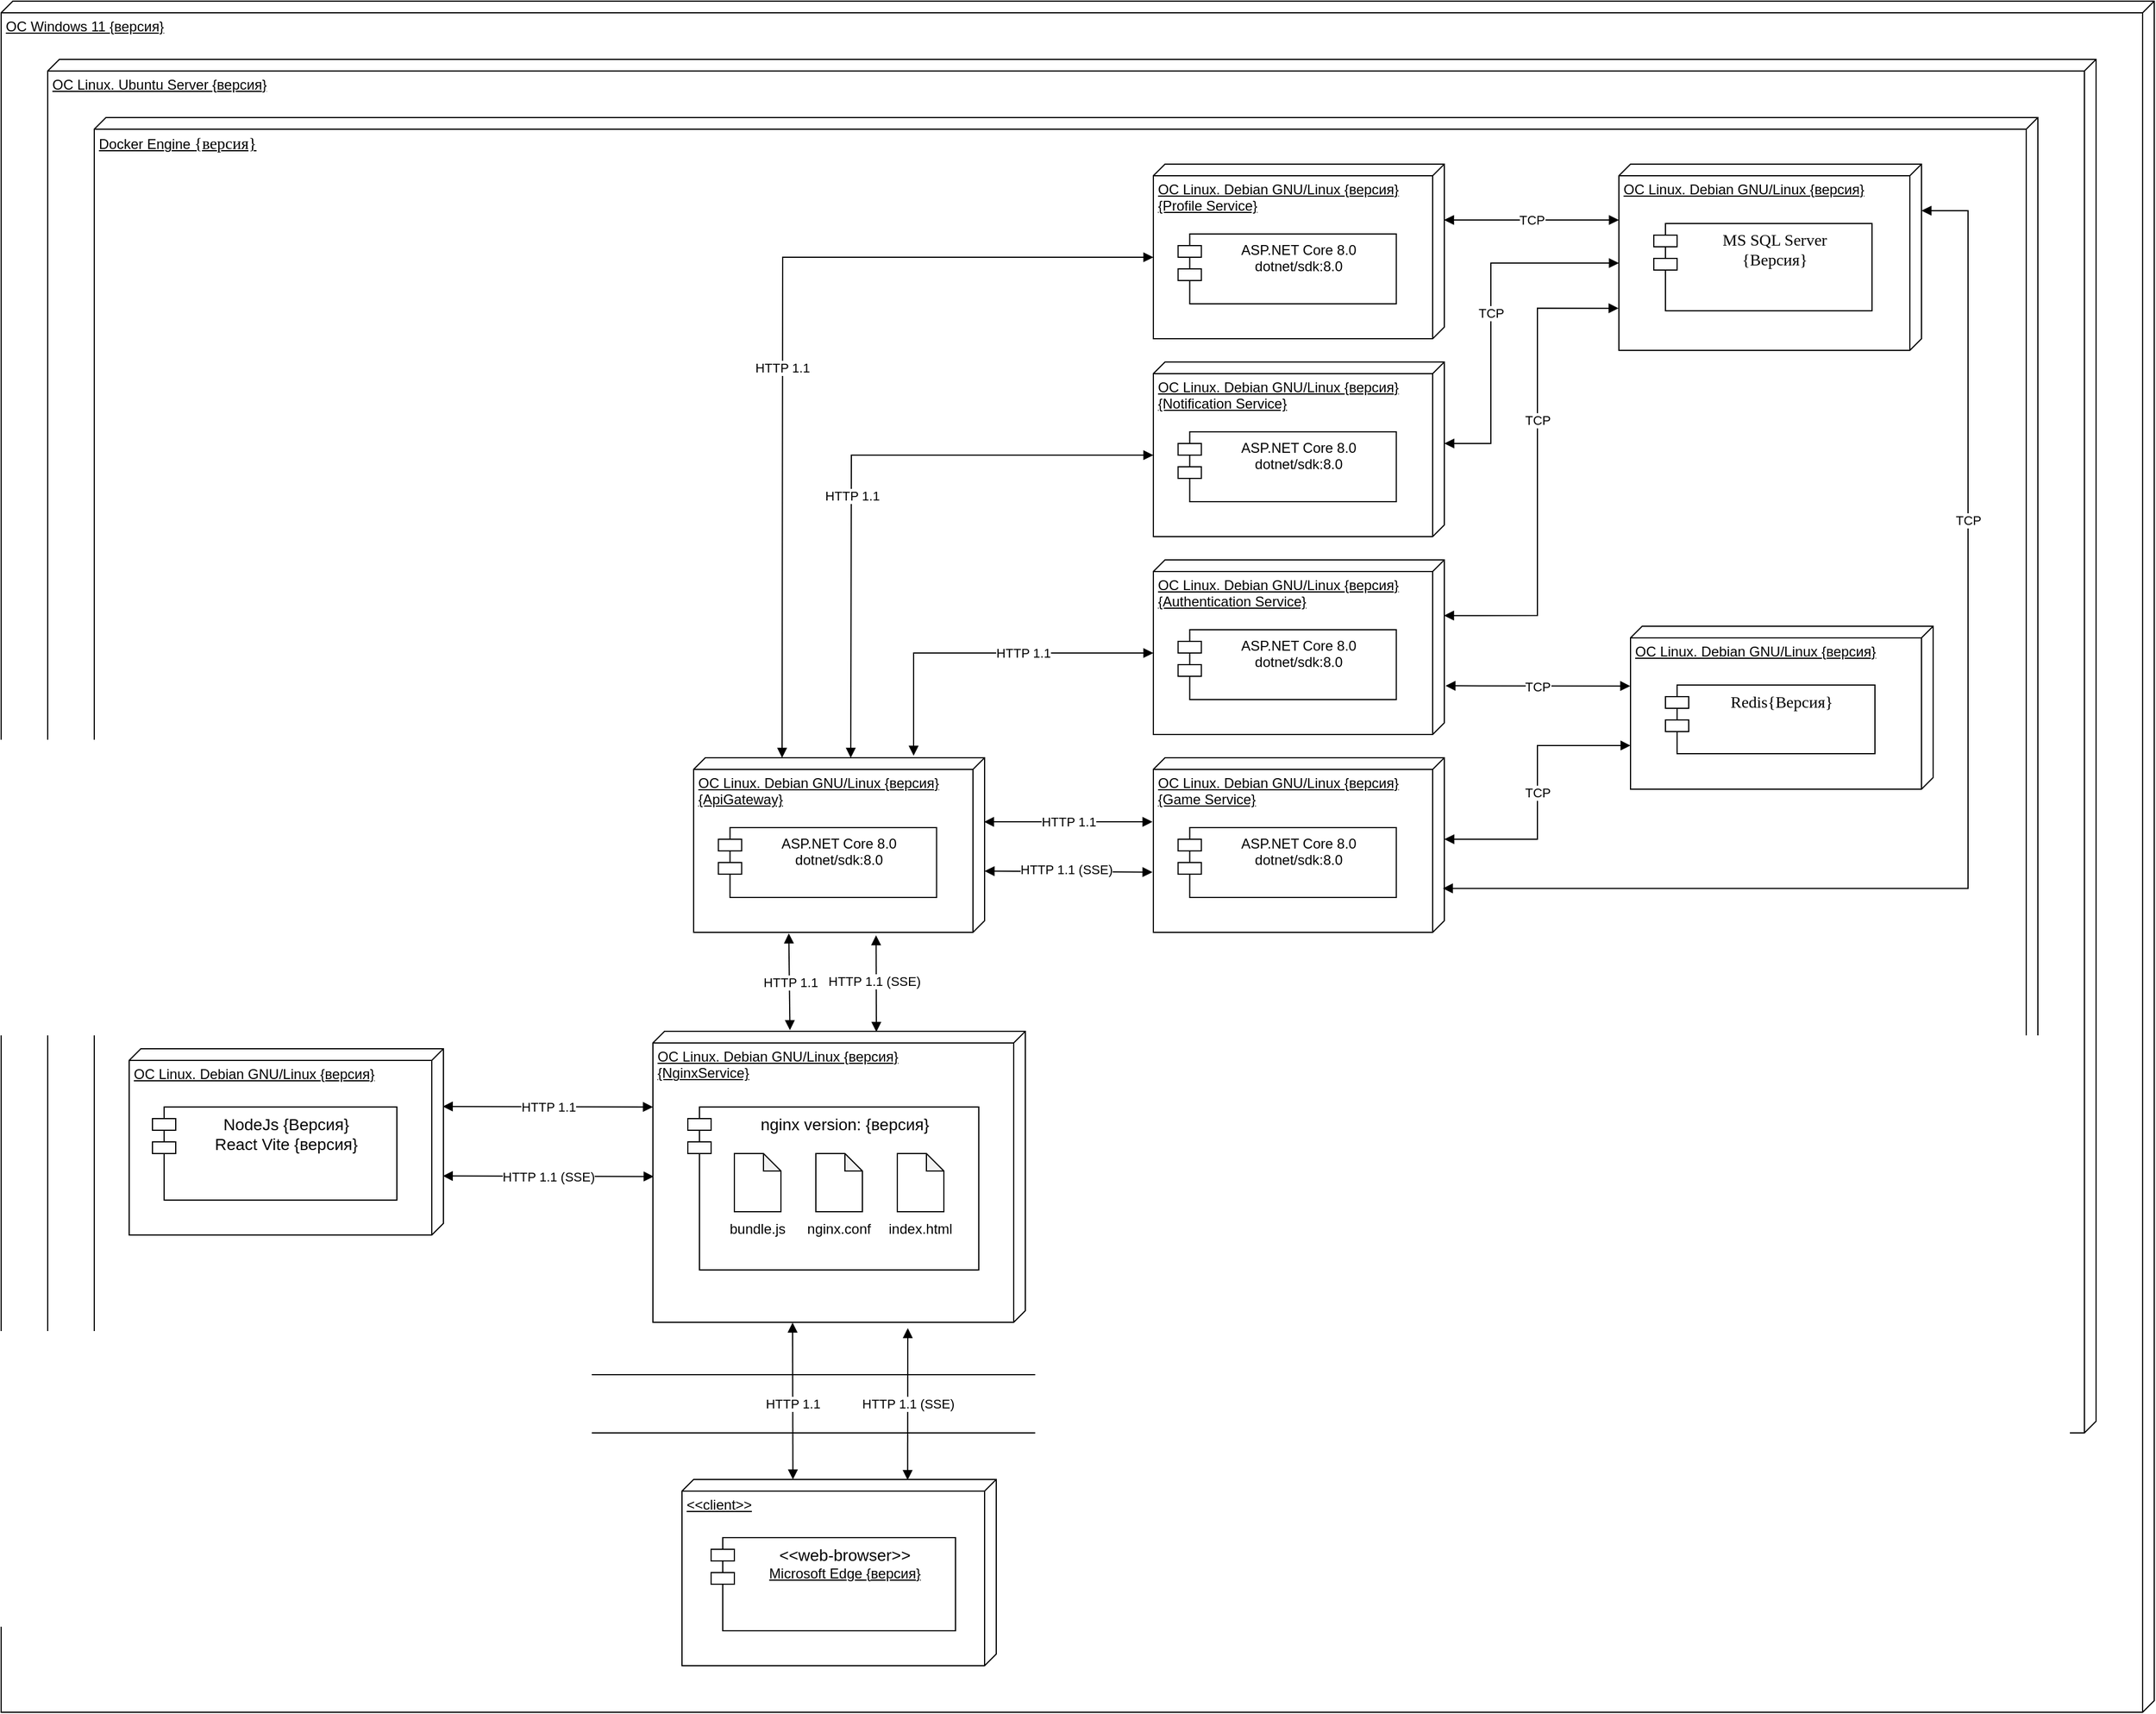 <mxfile version="25.0.3">
  <diagram name="Page-1" id="-ow4DpQ6KdscyZ0m3crN">
    <mxGraphModel dx="4990" dy="1140" grid="1" gridSize="10" guides="1" tooltips="1" connect="1" arrows="1" fold="1" page="1" pageScale="1" pageWidth="850" pageHeight="1100" math="0" shadow="0">
      <root>
        <mxCell id="0" />
        <mxCell id="1" parent="0" />
        <mxCell id="ckAOM5WRGEyRrlcUhF3o-15" value="&lt;div&gt;OC Windows 11 {версия}&lt;/div&gt;" style="verticalAlign=top;align=left;spacingTop=8;spacingLeft=2;spacingRight=12;shape=cube;size=10;direction=south;fontStyle=4;html=1;whiteSpace=wrap;" vertex="1" parent="1">
          <mxGeometry x="-1180" y="1270" width="1850" height="1470" as="geometry" />
        </mxCell>
        <mxCell id="ckAOM5WRGEyRrlcUhF3o-13" value="ОС Linux. Ubuntu Server {версия}&lt;div&gt;&lt;br&gt;&lt;/div&gt;" style="verticalAlign=top;align=left;spacingTop=8;spacingLeft=2;spacingRight=12;shape=cube;size=10;direction=south;fontStyle=4;html=1;whiteSpace=wrap;" vertex="1" parent="1">
          <mxGeometry x="-1140" y="1320" width="1760" height="1180" as="geometry" />
        </mxCell>
        <mxCell id="ckAOM5WRGEyRrlcUhF3o-14" value="&lt;div&gt;Docker Engine&amp;nbsp;&lt;span style=&quot;font-family: &amp;quot;Times New Roman&amp;quot;; font-size: 14px; text-align: center; background-color: initial;&quot;&gt;{версия}&lt;/span&gt;&lt;/div&gt;" style="verticalAlign=top;align=left;spacingTop=8;spacingLeft=2;spacingRight=12;shape=cube;size=10;direction=south;fontStyle=4;html=1;whiteSpace=wrap;" vertex="1" parent="1">
          <mxGeometry x="-1100" y="1370" width="1670" height="1080" as="geometry" />
        </mxCell>
        <mxCell id="ckAOM5WRGEyRrlcUhF3o-2" value="ОС Linux. Debian GNU/Linux {версия}&lt;div&gt;{NginxService}&lt;/div&gt;" style="verticalAlign=top;align=left;spacingTop=8;spacingLeft=2;spacingRight=12;shape=cube;size=10;direction=south;fontStyle=4;html=1;whiteSpace=wrap;" vertex="1" parent="1">
          <mxGeometry x="-620" y="2155" width="320" height="250" as="geometry" />
        </mxCell>
        <mxCell id="ckAOM5WRGEyRrlcUhF3o-3" value="&lt;div&gt;&lt;span style=&quot;font-size: 14px;&quot;&gt;&lt;font face=&quot;Helvetica&quot;&gt;nginx version: {версия}&lt;/font&gt;&lt;/span&gt;&lt;/div&gt;" style="shape=module;align=left;spacingLeft=20;align=center;verticalAlign=top;whiteSpace=wrap;html=1;" vertex="1" parent="1">
          <mxGeometry x="-590" y="2220" width="250" height="140" as="geometry" />
        </mxCell>
        <mxCell id="ckAOM5WRGEyRrlcUhF3o-12" value="" style="group" vertex="1" connectable="0" parent="1">
          <mxGeometry x="-560" y="2260" width="200" height="80" as="geometry" />
        </mxCell>
        <mxCell id="ckAOM5WRGEyRrlcUhF3o-4" value="" style="shape=note;whiteSpace=wrap;html=1;backgroundOutline=1;darkOpacity=0.05;size=15;" vertex="1" parent="ckAOM5WRGEyRrlcUhF3o-12">
          <mxGeometry x="150" width="40" height="50" as="geometry" />
        </mxCell>
        <mxCell id="ckAOM5WRGEyRrlcUhF3o-5" value="index.html" style="text;html=1;align=center;verticalAlign=middle;whiteSpace=wrap;rounded=0;" vertex="1" parent="ckAOM5WRGEyRrlcUhF3o-12">
          <mxGeometry x="140" y="50" width="60" height="30" as="geometry" />
        </mxCell>
        <mxCell id="ckAOM5WRGEyRrlcUhF3o-8" value="" style="shape=note;whiteSpace=wrap;html=1;backgroundOutline=1;darkOpacity=0.05;size=15;" vertex="1" parent="ckAOM5WRGEyRrlcUhF3o-12">
          <mxGeometry x="80" width="40" height="50" as="geometry" />
        </mxCell>
        <mxCell id="ckAOM5WRGEyRrlcUhF3o-9" value="nginx.conf" style="text;html=1;align=center;verticalAlign=middle;whiteSpace=wrap;rounded=0;" vertex="1" parent="ckAOM5WRGEyRrlcUhF3o-12">
          <mxGeometry x="70" y="50" width="60" height="30" as="geometry" />
        </mxCell>
        <mxCell id="ckAOM5WRGEyRrlcUhF3o-10" value="" style="shape=note;whiteSpace=wrap;html=1;backgroundOutline=1;darkOpacity=0.05;size=15;" vertex="1" parent="ckAOM5WRGEyRrlcUhF3o-12">
          <mxGeometry x="10" width="40" height="50" as="geometry" />
        </mxCell>
        <mxCell id="ckAOM5WRGEyRrlcUhF3o-11" value="bundle.js" style="text;html=1;align=center;verticalAlign=middle;whiteSpace=wrap;rounded=0;" vertex="1" parent="ckAOM5WRGEyRrlcUhF3o-12">
          <mxGeometry y="50" width="60" height="30" as="geometry" />
        </mxCell>
        <mxCell id="ckAOM5WRGEyRrlcUhF3o-16" value="ОС Linux. Debian GNU/Linux {версия}&lt;div&gt;&lt;br&gt;&lt;/div&gt;" style="verticalAlign=top;align=left;spacingTop=8;spacingLeft=2;spacingRight=12;shape=cube;size=10;direction=south;fontStyle=4;html=1;whiteSpace=wrap;" vertex="1" parent="1">
          <mxGeometry x="-1070" y="2170" width="270" height="160" as="geometry" />
        </mxCell>
        <mxCell id="ckAOM5WRGEyRrlcUhF3o-17" value="&lt;span style=&quot;font-size: 14px;&quot;&gt;NodeJs {Версия}&lt;/span&gt;&lt;div&gt;&lt;span style=&quot;font-size: 14px;&quot;&gt;React Vite {версия}&lt;/span&gt;&lt;/div&gt;" style="shape=module;align=left;spacingLeft=20;align=center;verticalAlign=top;whiteSpace=wrap;html=1;" vertex="1" parent="1">
          <mxGeometry x="-1050" y="2220" width="210" height="80" as="geometry" />
        </mxCell>
        <mxCell id="ckAOM5WRGEyRrlcUhF3o-20" value="" style="endArrow=block;html=1;rounded=0;exitX=0.31;exitY=0.002;exitDx=0;exitDy=0;exitPerimeter=0;startArrow=block;startFill=1;endFill=1;" edge="1" parent="1" source="ckAOM5WRGEyRrlcUhF3o-16">
          <mxGeometry relative="1" as="geometry">
            <mxPoint x="-780" y="2220" as="sourcePoint" />
            <mxPoint x="-620" y="2220" as="targetPoint" />
          </mxGeometry>
        </mxCell>
        <mxCell id="ckAOM5WRGEyRrlcUhF3o-21" value="HTTP 1.1" style="edgeLabel;resizable=0;html=1;;align=center;verticalAlign=middle;" connectable="0" vertex="1" parent="ckAOM5WRGEyRrlcUhF3o-20">
          <mxGeometry relative="1" as="geometry" />
        </mxCell>
        <mxCell id="ckAOM5WRGEyRrlcUhF3o-25" value="" style="endArrow=block;html=1;rounded=0;exitX=0.683;exitY=0.002;exitDx=0;exitDy=0;exitPerimeter=0;entryX=0.499;entryY=0.998;entryDx=0;entryDy=0;entryPerimeter=0;startArrow=block;startFill=1;endFill=1;" edge="1" parent="1" source="ckAOM5WRGEyRrlcUhF3o-16" target="ckAOM5WRGEyRrlcUhF3o-2">
          <mxGeometry relative="1" as="geometry">
            <mxPoint x="-790" y="2280" as="sourcePoint" />
            <mxPoint x="-640" y="2280" as="targetPoint" />
          </mxGeometry>
        </mxCell>
        <mxCell id="ckAOM5WRGEyRrlcUhF3o-26" value="HTTP 1.1 (SSE)" style="edgeLabel;resizable=0;html=1;;align=center;verticalAlign=middle;" connectable="0" vertex="1" parent="ckAOM5WRGEyRrlcUhF3o-25">
          <mxGeometry relative="1" as="geometry" />
        </mxCell>
        <mxCell id="ckAOM5WRGEyRrlcUhF3o-27" value="&lt;div&gt;&amp;lt;&amp;lt;client&amp;gt;&amp;gt;&lt;/div&gt;" style="verticalAlign=top;align=left;spacingTop=8;spacingLeft=2;spacingRight=12;shape=cube;size=10;direction=south;fontStyle=4;html=1;whiteSpace=wrap;" vertex="1" parent="1">
          <mxGeometry x="-595" y="2540" width="270" height="160" as="geometry" />
        </mxCell>
        <mxCell id="ckAOM5WRGEyRrlcUhF3o-28" value="&lt;span style=&quot;font-size: 14px;&quot;&gt;&amp;lt;&amp;lt;web-browser&amp;gt;&amp;gt;&lt;/span&gt;&lt;div&gt;&lt;span style=&quot;text-align: left; text-decoration-line: underline;&quot;&gt;Microsoft Edge {версия}&lt;/span&gt;&lt;/div&gt;" style="shape=module;align=left;spacingLeft=20;align=center;verticalAlign=top;whiteSpace=wrap;html=1;" vertex="1" parent="1">
          <mxGeometry x="-570" y="2590" width="210" height="80" as="geometry" />
        </mxCell>
        <mxCell id="ckAOM5WRGEyRrlcUhF3o-29" value="" style="endArrow=block;html=1;rounded=0;startArrow=block;startFill=1;endFill=1;entryX=0.003;entryY=0.282;entryDx=0;entryDy=0;entryPerimeter=0;" edge="1" parent="1" target="ckAOM5WRGEyRrlcUhF3o-27">
          <mxGeometry relative="1" as="geometry">
            <mxPoint x="-401" y="2410" as="sourcePoint" />
            <mxPoint x="-470" y="2470" as="targetPoint" />
          </mxGeometry>
        </mxCell>
        <mxCell id="ckAOM5WRGEyRrlcUhF3o-30" value="HTTP 1.1 (SSE)" style="edgeLabel;resizable=0;html=1;;align=center;verticalAlign=middle;" connectable="0" vertex="1" parent="ckAOM5WRGEyRrlcUhF3o-29">
          <mxGeometry relative="1" as="geometry" />
        </mxCell>
        <mxCell id="ckAOM5WRGEyRrlcUhF3o-31" value="" style="endArrow=block;html=1;rounded=0;exitX=1.001;exitY=0.625;exitDx=0;exitDy=0;exitPerimeter=0;startArrow=block;startFill=1;endFill=1;entryX=0;entryY=0.647;entryDx=0;entryDy=0;entryPerimeter=0;" edge="1" parent="1" source="ckAOM5WRGEyRrlcUhF3o-2" target="ckAOM5WRGEyRrlcUhF3o-27">
          <mxGeometry relative="1" as="geometry">
            <mxPoint x="-791" y="2230" as="sourcePoint" />
            <mxPoint x="-610" y="2230" as="targetPoint" />
          </mxGeometry>
        </mxCell>
        <mxCell id="ckAOM5WRGEyRrlcUhF3o-32" value="HTTP 1.1" style="edgeLabel;resizable=0;html=1;;align=center;verticalAlign=middle;" connectable="0" vertex="1" parent="ckAOM5WRGEyRrlcUhF3o-31">
          <mxGeometry relative="1" as="geometry">
            <mxPoint y="2" as="offset" />
          </mxGeometry>
        </mxCell>
        <mxCell id="ckAOM5WRGEyRrlcUhF3o-37" value="ОС Linux. Debian GNU/Linux {версия}&lt;div&gt;{ApiGateway}&lt;/div&gt;" style="verticalAlign=top;align=left;spacingTop=8;spacingLeft=2;spacingRight=12;shape=cube;size=10;direction=south;fontStyle=4;html=1;whiteSpace=wrap;" vertex="1" parent="1">
          <mxGeometry x="-585" y="1920" width="250" height="150" as="geometry" />
        </mxCell>
        <mxCell id="ckAOM5WRGEyRrlcUhF3o-38" value="ASP.NET Core 8.0&lt;div&gt;dotnet/sdk:8.0&lt;/div&gt;" style="shape=module;align=left;spacingLeft=20;align=center;verticalAlign=top;whiteSpace=wrap;html=1;" vertex="1" parent="1">
          <mxGeometry x="-563.75" y="1980" width="187.5" height="60" as="geometry" />
        </mxCell>
        <mxCell id="ckAOM5WRGEyRrlcUhF3o-48" value="" style="endArrow=block;html=1;rounded=0;exitX=1.006;exitY=0.673;exitDx=0;exitDy=0;exitPerimeter=0;startArrow=block;startFill=1;endFill=1;entryX=-0.004;entryY=0.632;entryDx=0;entryDy=0;entryPerimeter=0;" edge="1" parent="1" source="ckAOM5WRGEyRrlcUhF3o-37" target="ckAOM5WRGEyRrlcUhF3o-2">
          <mxGeometry relative="1" as="geometry">
            <mxPoint x="-655.5" y="2090" as="sourcePoint" />
            <mxPoint x="-474.5" y="2090" as="targetPoint" />
          </mxGeometry>
        </mxCell>
        <mxCell id="ckAOM5WRGEyRrlcUhF3o-49" value="HTTP 1.1" style="edgeLabel;resizable=0;html=1;;align=center;verticalAlign=middle;" connectable="0" vertex="1" parent="ckAOM5WRGEyRrlcUhF3o-48">
          <mxGeometry relative="1" as="geometry" />
        </mxCell>
        <mxCell id="ckAOM5WRGEyRrlcUhF3o-51" value="" style="endArrow=block;html=1;rounded=0;entryX=1.017;entryY=0.373;entryDx=0;entryDy=0;entryPerimeter=0;startArrow=block;startFill=1;endFill=1;exitX=0.002;exitY=0.4;exitDx=0;exitDy=0;exitPerimeter=0;" edge="1" parent="1" source="ckAOM5WRGEyRrlcUhF3o-2" target="ckAOM5WRGEyRrlcUhF3o-37">
          <mxGeometry relative="1" as="geometry">
            <mxPoint x="-430" y="2150" as="sourcePoint" />
            <mxPoint x="-609" y="2290" as="targetPoint" />
          </mxGeometry>
        </mxCell>
        <mxCell id="ckAOM5WRGEyRrlcUhF3o-52" value="HTTP 1.1 (SSE)" style="edgeLabel;resizable=0;html=1;;align=center;verticalAlign=middle;" connectable="0" vertex="1" parent="ckAOM5WRGEyRrlcUhF3o-51">
          <mxGeometry relative="1" as="geometry">
            <mxPoint x="-2" y="-2" as="offset" />
          </mxGeometry>
        </mxCell>
        <mxCell id="ckAOM5WRGEyRrlcUhF3o-53" value="" style="group" vertex="1" connectable="0" parent="1">
          <mxGeometry x="220" y="1807" width="260" height="140" as="geometry" />
        </mxCell>
        <mxCell id="ckAOM5WRGEyRrlcUhF3o-35" value="ОС Linux. Debian GNU/Linux {версия}" style="verticalAlign=top;align=left;spacingTop=8;spacingLeft=2;spacingRight=12;shape=cube;size=10;direction=south;fontStyle=4;html=1;whiteSpace=wrap;" vertex="1" parent="ckAOM5WRGEyRrlcUhF3o-53">
          <mxGeometry width="260" height="140" as="geometry" />
        </mxCell>
        <mxCell id="ckAOM5WRGEyRrlcUhF3o-36" value="&lt;font face=&quot;Times New Roman&quot;&gt;&lt;span style=&quot;font-size: 14px;&quot;&gt;Redis&lt;/span&gt;&lt;/font&gt;&lt;span style=&quot;font-size: 14px; font-family: &amp;quot;Times New Roman&amp;quot;; background-color: initial;&quot;&gt;{Версия}&lt;/span&gt;" style="shape=module;align=left;spacingLeft=20;align=center;verticalAlign=top;whiteSpace=wrap;html=1;" vertex="1" parent="ckAOM5WRGEyRrlcUhF3o-53">
          <mxGeometry x="30" y="50.5" width="180" height="59" as="geometry" />
        </mxCell>
        <mxCell id="ckAOM5WRGEyRrlcUhF3o-54" value="" style="group" vertex="1" connectable="0" parent="1">
          <mxGeometry x="210" y="1410" width="260" height="160" as="geometry" />
        </mxCell>
        <mxCell id="ckAOM5WRGEyRrlcUhF3o-33" value="ОС Linux. Debian GNU/Linux {версия}" style="verticalAlign=top;align=left;spacingTop=8;spacingLeft=2;spacingRight=12;shape=cube;size=10;direction=south;fontStyle=4;html=1;whiteSpace=wrap;" vertex="1" parent="ckAOM5WRGEyRrlcUhF3o-54">
          <mxGeometry width="260" height="160" as="geometry" />
        </mxCell>
        <mxCell id="ckAOM5WRGEyRrlcUhF3o-34" value="&lt;span style=&quot;font-family: &amp;quot;Times New Roman&amp;quot;; font-size: 14px;&quot;&gt;MS SQL Server&lt;/span&gt;&lt;div&gt;&lt;font face=&quot;Times New Roman&quot;&gt;&lt;span style=&quot;font-size: 14px;&quot;&gt;{Версия}&lt;/span&gt;&lt;/font&gt;&lt;br&gt;&lt;/div&gt;" style="shape=module;align=left;spacingLeft=20;align=center;verticalAlign=top;whiteSpace=wrap;html=1;" vertex="1" parent="ckAOM5WRGEyRrlcUhF3o-54">
          <mxGeometry x="30" y="51" width="187.5" height="75" as="geometry" />
        </mxCell>
        <mxCell id="ckAOM5WRGEyRrlcUhF3o-55" value="" style="group" vertex="1" connectable="0" parent="1">
          <mxGeometry x="-190" y="1750" width="250" height="150" as="geometry" />
        </mxCell>
        <mxCell id="ckAOM5WRGEyRrlcUhF3o-44" value="ОС Linux. Debian GNU/Linux {версия}&lt;div&gt;{Authentication Service}&lt;/div&gt;" style="verticalAlign=top;align=left;spacingTop=8;spacingLeft=2;spacingRight=12;shape=cube;size=10;direction=south;fontStyle=4;html=1;whiteSpace=wrap;" vertex="1" parent="ckAOM5WRGEyRrlcUhF3o-55">
          <mxGeometry width="250" height="150" as="geometry" />
        </mxCell>
        <mxCell id="ckAOM5WRGEyRrlcUhF3o-45" value="ASP.NET Core 8.0&lt;div&gt;dotnet/sdk:8.0&lt;/div&gt;" style="shape=module;align=left;spacingLeft=20;align=center;verticalAlign=top;whiteSpace=wrap;html=1;" vertex="1" parent="ckAOM5WRGEyRrlcUhF3o-55">
          <mxGeometry x="21.25" y="60" width="187.5" height="60" as="geometry" />
        </mxCell>
        <mxCell id="ckAOM5WRGEyRrlcUhF3o-56" value="" style="group" vertex="1" connectable="0" parent="1">
          <mxGeometry x="-190" y="1920" width="250" height="150" as="geometry" />
        </mxCell>
        <mxCell id="ckAOM5WRGEyRrlcUhF3o-39" value="ОС Linux. Debian GNU/Linux {версия}&lt;div&gt;{Game Service}&lt;/div&gt;" style="verticalAlign=top;align=left;spacingTop=8;spacingLeft=2;spacingRight=12;shape=cube;size=10;direction=south;fontStyle=4;html=1;whiteSpace=wrap;" vertex="1" parent="ckAOM5WRGEyRrlcUhF3o-56">
          <mxGeometry width="250" height="150" as="geometry" />
        </mxCell>
        <mxCell id="ckAOM5WRGEyRrlcUhF3o-40" value="ASP.NET Core 8.0&lt;div&gt;dotnet/sdk:8.0&lt;/div&gt;" style="shape=module;align=left;spacingLeft=20;align=center;verticalAlign=top;whiteSpace=wrap;html=1;" vertex="1" parent="ckAOM5WRGEyRrlcUhF3o-56">
          <mxGeometry x="21.25" y="60" width="187.5" height="60" as="geometry" />
        </mxCell>
        <mxCell id="ckAOM5WRGEyRrlcUhF3o-62" value="" style="group" vertex="1" connectable="0" parent="1">
          <mxGeometry x="-190" y="1410" width="250" height="150" as="geometry" />
        </mxCell>
        <mxCell id="ckAOM5WRGEyRrlcUhF3o-42" value="ОС Linux. Debian GNU/Linux {версия}&lt;div&gt;{Profile Service}&lt;/div&gt;" style="verticalAlign=top;align=left;spacingTop=8;spacingLeft=2;spacingRight=12;shape=cube;size=10;direction=south;fontStyle=4;html=1;whiteSpace=wrap;" vertex="1" parent="ckAOM5WRGEyRrlcUhF3o-62">
          <mxGeometry width="250" height="150" as="geometry" />
        </mxCell>
        <mxCell id="ckAOM5WRGEyRrlcUhF3o-43" value="ASP.NET Core 8.0&lt;div&gt;dotnet/sdk:8.0&lt;/div&gt;" style="shape=module;align=left;spacingLeft=20;align=center;verticalAlign=top;whiteSpace=wrap;html=1;" vertex="1" parent="ckAOM5WRGEyRrlcUhF3o-62">
          <mxGeometry x="21.25" y="60" width="187.5" height="60" as="geometry" />
        </mxCell>
        <mxCell id="ckAOM5WRGEyRrlcUhF3o-63" value="" style="group" vertex="1" connectable="0" parent="1">
          <mxGeometry x="-190" y="1580" width="250" height="150" as="geometry" />
        </mxCell>
        <mxCell id="ckAOM5WRGEyRrlcUhF3o-46" value="ОС Linux. Debian GNU/Linux {версия}&lt;div&gt;{Notification Service}&lt;/div&gt;" style="verticalAlign=top;align=left;spacingTop=8;spacingLeft=2;spacingRight=12;shape=cube;size=10;direction=south;fontStyle=4;html=1;whiteSpace=wrap;" vertex="1" parent="ckAOM5WRGEyRrlcUhF3o-63">
          <mxGeometry width="250" height="150" as="geometry" />
        </mxCell>
        <mxCell id="ckAOM5WRGEyRrlcUhF3o-47" value="ASP.NET Core 8.0&lt;div&gt;dotnet/sdk:8.0&lt;/div&gt;" style="shape=module;align=left;spacingLeft=20;align=center;verticalAlign=top;whiteSpace=wrap;html=1;" vertex="1" parent="ckAOM5WRGEyRrlcUhF3o-63">
          <mxGeometry x="21.25" y="60" width="187.5" height="60" as="geometry" />
        </mxCell>
        <mxCell id="ckAOM5WRGEyRrlcUhF3o-73" value="" style="endArrow=block;html=1;rounded=0;startArrow=block;startFill=1;endFill=1;entryX=-0.004;entryY=0.632;entryDx=0;entryDy=0;entryPerimeter=0;exitX=0;exitY=0;exitDx=80;exitDy=250.0;exitPerimeter=0;elbow=vertical;edgeStyle=orthogonalEdgeStyle;" edge="1" parent="1" source="ckAOM5WRGEyRrlcUhF3o-42">
          <mxGeometry relative="1" as="geometry">
            <mxPoint x="-510" y="1837" as="sourcePoint" />
            <mxPoint x="-509" y="1920" as="targetPoint" />
          </mxGeometry>
        </mxCell>
        <mxCell id="ckAOM5WRGEyRrlcUhF3o-74" value="HTTP 1.1" style="edgeLabel;resizable=0;html=1;;align=center;verticalAlign=middle;" connectable="0" vertex="1" parent="ckAOM5WRGEyRrlcUhF3o-73">
          <mxGeometry relative="1" as="geometry">
            <mxPoint x="-1" y="39" as="offset" />
          </mxGeometry>
        </mxCell>
        <mxCell id="ckAOM5WRGEyRrlcUhF3o-75" value="" style="endArrow=block;html=1;rounded=0;startArrow=block;startFill=1;endFill=1;entryX=-0.004;entryY=0.264;entryDx=0;entryDy=0;entryPerimeter=0;exitX=0;exitY=0;exitDx=80;exitDy=250;exitPerimeter=0;elbow=vertical;edgeStyle=orthogonalEdgeStyle;" edge="1" parent="1" source="ckAOM5WRGEyRrlcUhF3o-46">
          <mxGeometry relative="1" as="geometry">
            <mxPoint x="-129" y="1750.6" as="sourcePoint" />
            <mxPoint x="-450" y="1920" as="targetPoint" />
          </mxGeometry>
        </mxCell>
        <mxCell id="ckAOM5WRGEyRrlcUhF3o-76" value="HTTP 1.1" style="edgeLabel;resizable=0;html=1;;align=center;verticalAlign=middle;" connectable="0" vertex="1" parent="ckAOM5WRGEyRrlcUhF3o-75">
          <mxGeometry relative="1" as="geometry">
            <mxPoint y="34" as="offset" />
          </mxGeometry>
        </mxCell>
        <mxCell id="ckAOM5WRGEyRrlcUhF3o-77" value="" style="endArrow=block;html=1;rounded=0;startArrow=block;startFill=1;endFill=1;exitX=0;exitY=0;exitDx=80;exitDy=250;exitPerimeter=0;elbow=vertical;edgeStyle=orthogonalEdgeStyle;entryX=-0.012;entryY=0.244;entryDx=0;entryDy=0;entryPerimeter=0;" edge="1" parent="1" source="ckAOM5WRGEyRrlcUhF3o-44" target="ckAOM5WRGEyRrlcUhF3o-37">
          <mxGeometry relative="1" as="geometry">
            <mxPoint x="-391" y="1803" as="sourcePoint" />
            <mxPoint x="-391" y="1929" as="targetPoint" />
            <Array as="points">
              <mxPoint x="-396" y="1830" />
            </Array>
          </mxGeometry>
        </mxCell>
        <mxCell id="ckAOM5WRGEyRrlcUhF3o-78" value="HTTP 1.1" style="edgeLabel;resizable=0;html=1;;align=center;verticalAlign=middle;" connectable="0" vertex="1" parent="ckAOM5WRGEyRrlcUhF3o-77">
          <mxGeometry relative="1" as="geometry">
            <mxPoint x="35" as="offset" />
          </mxGeometry>
        </mxCell>
        <mxCell id="ckAOM5WRGEyRrlcUhF3o-81" value="" style="endArrow=block;html=1;rounded=0;exitX=0.3;exitY=1;exitDx=0;exitDy=0;exitPerimeter=0;startArrow=block;startFill=1;endFill=1;entryX=0.32;entryY=0.001;entryDx=0;entryDy=0;entryPerimeter=0;" edge="1" parent="1" source="ckAOM5WRGEyRrlcUhF3o-33" target="ckAOM5WRGEyRrlcUhF3o-42">
          <mxGeometry relative="1" as="geometry">
            <mxPoint x="490" y="1635" as="sourcePoint" />
            <mxPoint x="31" y="1460" as="targetPoint" />
          </mxGeometry>
        </mxCell>
        <mxCell id="ckAOM5WRGEyRrlcUhF3o-82" value="TCP" style="edgeLabel;resizable=0;html=1;;align=center;verticalAlign=middle;" connectable="0" vertex="1" parent="ckAOM5WRGEyRrlcUhF3o-81">
          <mxGeometry relative="1" as="geometry" />
        </mxCell>
        <mxCell id="ckAOM5WRGEyRrlcUhF3o-84" value="" style="endArrow=block;html=1;rounded=0;entryX=0.655;entryY=1.003;entryDx=0;entryDy=0;entryPerimeter=0;startArrow=block;startFill=1;endFill=1;exitX=0.649;exitY=0;exitDx=0;exitDy=0;exitPerimeter=0;" edge="1" parent="1" source="ckAOM5WRGEyRrlcUhF3o-37" target="ckAOM5WRGEyRrlcUhF3o-39">
          <mxGeometry relative="1" as="geometry">
            <mxPoint x="-334" y="2009" as="sourcePoint" />
            <mxPoint x="-418" y="2083" as="targetPoint" />
          </mxGeometry>
        </mxCell>
        <mxCell id="ckAOM5WRGEyRrlcUhF3o-85" value="HTTP 1.1 (SSE)" style="edgeLabel;resizable=0;html=1;;align=center;verticalAlign=middle;" connectable="0" vertex="1" parent="ckAOM5WRGEyRrlcUhF3o-84">
          <mxGeometry relative="1" as="geometry">
            <mxPoint x="-2" y="-2" as="offset" />
          </mxGeometry>
        </mxCell>
        <mxCell id="ckAOM5WRGEyRrlcUhF3o-86" value="" style="endArrow=block;html=1;rounded=0;startArrow=block;startFill=1;endFill=1;exitX=0.367;exitY=1.003;exitDx=0;exitDy=0;exitPerimeter=0;elbow=vertical;entryX=0.367;entryY=0.002;entryDx=0;entryDy=0;entryPerimeter=0;" edge="1" parent="1" source="ckAOM5WRGEyRrlcUhF3o-39" target="ckAOM5WRGEyRrlcUhF3o-37">
          <mxGeometry relative="1" as="geometry">
            <mxPoint x="180" y="2179" as="sourcePoint" />
            <mxPoint x="-330" y="1975" as="targetPoint" />
          </mxGeometry>
        </mxCell>
        <mxCell id="ckAOM5WRGEyRrlcUhF3o-87" value="HTTP 1.1" style="edgeLabel;resizable=0;html=1;;align=center;verticalAlign=middle;" connectable="0" vertex="1" parent="ckAOM5WRGEyRrlcUhF3o-86">
          <mxGeometry relative="1" as="geometry" />
        </mxCell>
        <mxCell id="ckAOM5WRGEyRrlcUhF3o-93" value="" style="endArrow=block;html=1;rounded=0;exitX=0.367;exitY=1.001;exitDx=0;exitDy=0;exitPerimeter=0;startArrow=block;startFill=1;endFill=1;entryX=0.721;entryY=-0.004;entryDx=0;entryDy=0;entryPerimeter=0;" edge="1" parent="1" source="ckAOM5WRGEyRrlcUhF3o-35" target="ckAOM5WRGEyRrlcUhF3o-44">
          <mxGeometry relative="1" as="geometry">
            <mxPoint x="289" y="1505" as="sourcePoint" />
            <mxPoint x="40" y="1575" as="targetPoint" />
          </mxGeometry>
        </mxCell>
        <mxCell id="ckAOM5WRGEyRrlcUhF3o-94" value="TCP" style="edgeLabel;resizable=0;html=1;;align=center;verticalAlign=middle;" connectable="0" vertex="1" parent="ckAOM5WRGEyRrlcUhF3o-93">
          <mxGeometry relative="1" as="geometry" />
        </mxCell>
        <mxCell id="ckAOM5WRGEyRrlcUhF3o-95" value="" style="endArrow=block;html=1;rounded=0;exitX=0.732;exitY=1;exitDx=0;exitDy=0;exitPerimeter=0;startArrow=block;startFill=1;endFill=1;entryX=0;entryY=0;entryDx=70;entryDy=0;entryPerimeter=0;edgeStyle=orthogonalEdgeStyle;" edge="1" parent="1" source="ckAOM5WRGEyRrlcUhF3o-35" target="ckAOM5WRGEyRrlcUhF3o-39">
          <mxGeometry relative="1" as="geometry">
            <mxPoint x="202" y="1863" as="sourcePoint" />
            <mxPoint x="30" y="1770" as="targetPoint" />
          </mxGeometry>
        </mxCell>
        <mxCell id="ckAOM5WRGEyRrlcUhF3o-96" value="TCP" style="edgeLabel;resizable=0;html=1;;align=center;verticalAlign=middle;" connectable="0" vertex="1" parent="ckAOM5WRGEyRrlcUhF3o-95">
          <mxGeometry relative="1" as="geometry" />
        </mxCell>
        <mxCell id="ckAOM5WRGEyRrlcUhF3o-98" value="" style="endArrow=block;html=1;rounded=0;startArrow=block;startFill=1;endFill=1;entryX=0.748;entryY=0.005;entryDx=0;entryDy=0;entryPerimeter=0;edgeStyle=orthogonalEdgeStyle;" edge="1" parent="1" source="ckAOM5WRGEyRrlcUhF3o-33" target="ckAOM5WRGEyRrlcUhF3o-39">
          <mxGeometry relative="1" as="geometry">
            <mxPoint x="130" y="1912" as="sourcePoint" />
            <mxPoint x="40" y="2000" as="targetPoint" />
            <Array as="points">
              <mxPoint x="510" y="1450" />
              <mxPoint x="510" y="2032" />
            </Array>
          </mxGeometry>
        </mxCell>
        <mxCell id="ckAOM5WRGEyRrlcUhF3o-99" value="TCP" style="edgeLabel;resizable=0;html=1;;align=center;verticalAlign=middle;" connectable="0" vertex="1" parent="ckAOM5WRGEyRrlcUhF3o-98">
          <mxGeometry relative="1" as="geometry">
            <mxPoint y="-231" as="offset" />
          </mxGeometry>
        </mxCell>
        <mxCell id="ckAOM5WRGEyRrlcUhF3o-105" value="" style="endArrow=block;html=1;rounded=0;exitX=0;exitY=0;exitDx=85;exitDy=260;exitPerimeter=0;startArrow=block;startFill=1;endFill=1;entryX=0;entryY=0;entryDx=70;entryDy=0;entryPerimeter=0;edgeStyle=orthogonalEdgeStyle;" edge="1" parent="1" source="ckAOM5WRGEyRrlcUhF3o-33" target="ckAOM5WRGEyRrlcUhF3o-46">
          <mxGeometry relative="1" as="geometry">
            <mxPoint x="190" y="1461" as="sourcePoint" />
            <mxPoint x="41" y="1461" as="targetPoint" />
            <Array as="points">
              <mxPoint x="100" y="1495" />
              <mxPoint x="100" y="1650" />
            </Array>
          </mxGeometry>
        </mxCell>
        <mxCell id="ckAOM5WRGEyRrlcUhF3o-106" value="TCP" style="edgeLabel;resizable=0;html=1;;align=center;verticalAlign=middle;" connectable="0" vertex="1" parent="ckAOM5WRGEyRrlcUhF3o-105">
          <mxGeometry relative="1" as="geometry" />
        </mxCell>
        <mxCell id="ckAOM5WRGEyRrlcUhF3o-107" value="" style="endArrow=block;html=1;rounded=0;exitX=0.774;exitY=1.001;exitDx=0;exitDy=0;exitPerimeter=0;startArrow=block;startFill=1;endFill=1;entryX=0.319;entryY=0.001;entryDx=0;entryDy=0;entryPerimeter=0;edgeStyle=orthogonalEdgeStyle;" edge="1" parent="1" source="ckAOM5WRGEyRrlcUhF3o-33" target="ckAOM5WRGEyRrlcUhF3o-44">
          <mxGeometry relative="1" as="geometry">
            <mxPoint x="190" y="1505" as="sourcePoint" />
            <mxPoint x="40" y="1660" as="targetPoint" />
            <Array as="points">
              <mxPoint x="140" y="1534" />
              <mxPoint x="140" y="1798" />
            </Array>
          </mxGeometry>
        </mxCell>
        <mxCell id="ckAOM5WRGEyRrlcUhF3o-108" value="TCP" style="edgeLabel;resizable=0;html=1;;align=center;verticalAlign=middle;" connectable="0" vertex="1" parent="ckAOM5WRGEyRrlcUhF3o-107">
          <mxGeometry relative="1" as="geometry">
            <mxPoint y="-41" as="offset" />
          </mxGeometry>
        </mxCell>
      </root>
    </mxGraphModel>
  </diagram>
</mxfile>
